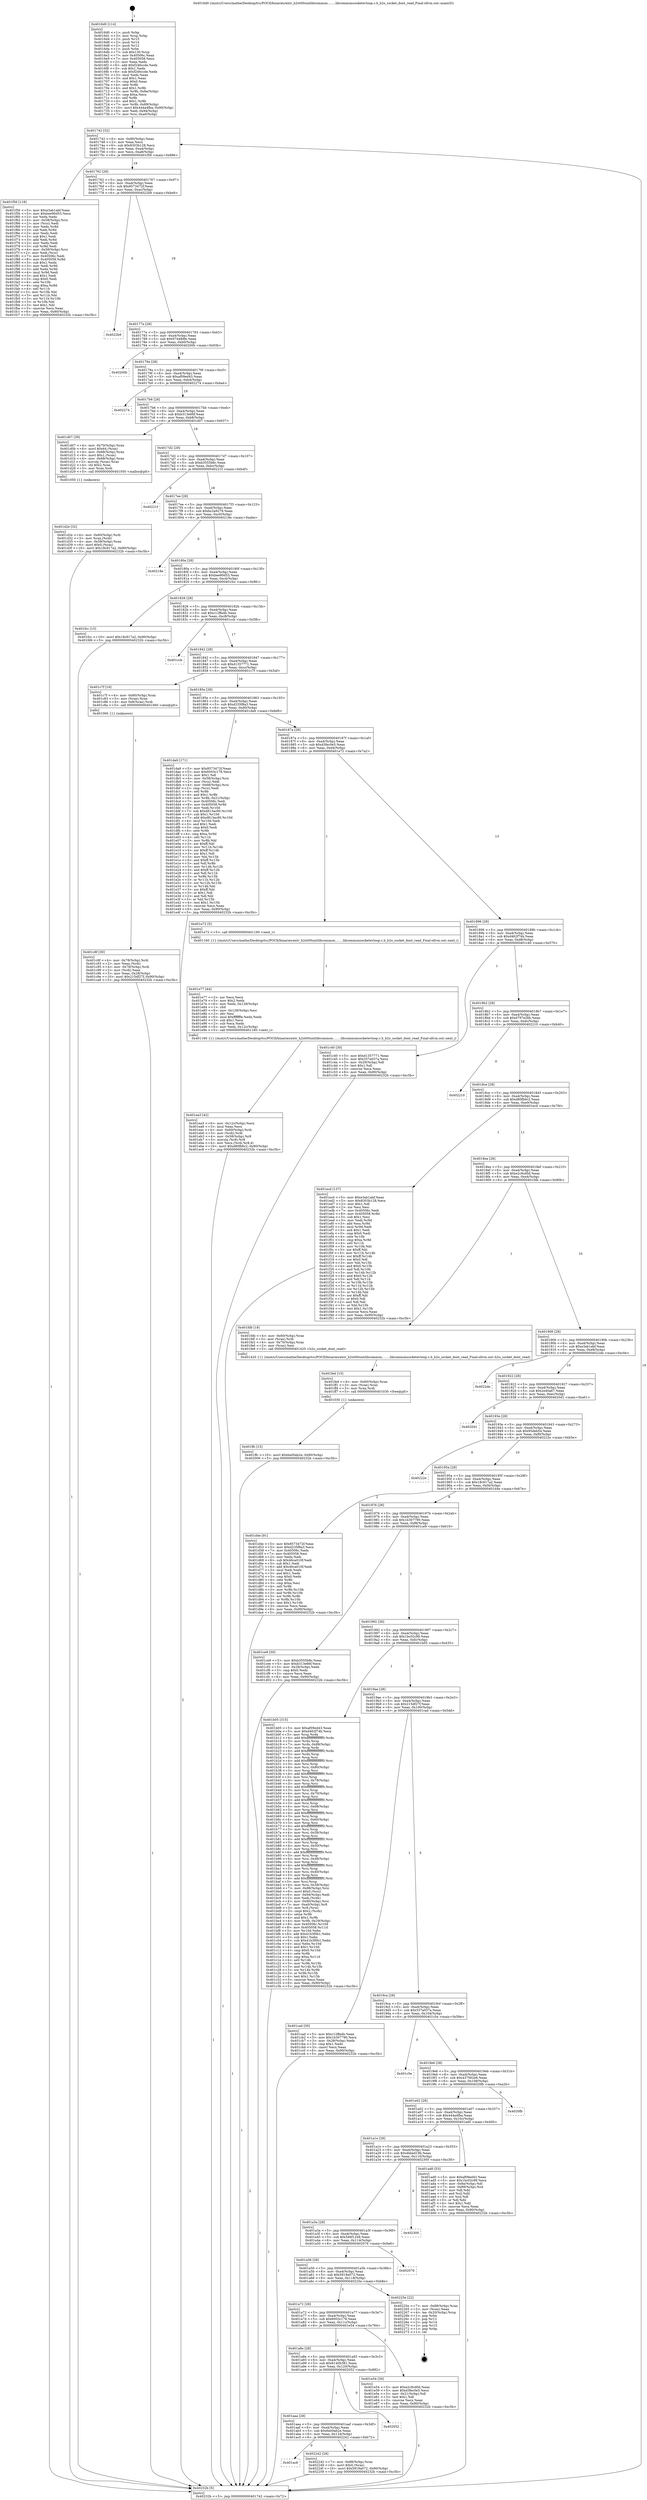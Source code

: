 digraph "0x4016d0" {
  label = "0x4016d0 (/mnt/c/Users/mathe/Desktop/tcc/POCII/binaries/extr_h2ot00unitlibcommon........libcommonsocketevloop.c.h_h2o_socket_dont_read_Final-ollvm.out::main(0))"
  labelloc = "t"
  node[shape=record]

  Entry [label="",width=0.3,height=0.3,shape=circle,fillcolor=black,style=filled]
  "0x401742" [label="{
     0x401742 [32]\l
     | [instrs]\l
     &nbsp;&nbsp;0x401742 \<+6\>: mov -0x90(%rbp),%eax\l
     &nbsp;&nbsp;0x401748 \<+2\>: mov %eax,%ecx\l
     &nbsp;&nbsp;0x40174a \<+6\>: sub $0x8303b128,%ecx\l
     &nbsp;&nbsp;0x401750 \<+6\>: mov %eax,-0xa4(%rbp)\l
     &nbsp;&nbsp;0x401756 \<+6\>: mov %ecx,-0xa8(%rbp)\l
     &nbsp;&nbsp;0x40175c \<+6\>: je 0000000000401f56 \<main+0x886\>\l
  }"]
  "0x401f56" [label="{
     0x401f56 [118]\l
     | [instrs]\l
     &nbsp;&nbsp;0x401f56 \<+5\>: mov $0xe3ab1abf,%eax\l
     &nbsp;&nbsp;0x401f5b \<+5\>: mov $0xbee90d53,%ecx\l
     &nbsp;&nbsp;0x401f60 \<+2\>: xor %edx,%edx\l
     &nbsp;&nbsp;0x401f62 \<+4\>: mov -0x58(%rbp),%rsi\l
     &nbsp;&nbsp;0x401f66 \<+2\>: mov (%rsi),%edi\l
     &nbsp;&nbsp;0x401f68 \<+3\>: mov %edx,%r8d\l
     &nbsp;&nbsp;0x401f6b \<+3\>: sub %edi,%r8d\l
     &nbsp;&nbsp;0x401f6e \<+2\>: mov %edx,%edi\l
     &nbsp;&nbsp;0x401f70 \<+3\>: sub $0x1,%edi\l
     &nbsp;&nbsp;0x401f73 \<+3\>: add %edi,%r8d\l
     &nbsp;&nbsp;0x401f76 \<+2\>: mov %edx,%edi\l
     &nbsp;&nbsp;0x401f78 \<+3\>: sub %r8d,%edi\l
     &nbsp;&nbsp;0x401f7b \<+4\>: mov -0x58(%rbp),%rsi\l
     &nbsp;&nbsp;0x401f7f \<+2\>: mov %edi,(%rsi)\l
     &nbsp;&nbsp;0x401f81 \<+7\>: mov 0x40506c,%edi\l
     &nbsp;&nbsp;0x401f88 \<+8\>: mov 0x405058,%r8d\l
     &nbsp;&nbsp;0x401f90 \<+3\>: sub $0x1,%edx\l
     &nbsp;&nbsp;0x401f93 \<+3\>: mov %edi,%r9d\l
     &nbsp;&nbsp;0x401f96 \<+3\>: add %edx,%r9d\l
     &nbsp;&nbsp;0x401f99 \<+4\>: imul %r9d,%edi\l
     &nbsp;&nbsp;0x401f9d \<+3\>: and $0x1,%edi\l
     &nbsp;&nbsp;0x401fa0 \<+3\>: cmp $0x0,%edi\l
     &nbsp;&nbsp;0x401fa3 \<+4\>: sete %r10b\l
     &nbsp;&nbsp;0x401fa7 \<+4\>: cmp $0xa,%r8d\l
     &nbsp;&nbsp;0x401fab \<+4\>: setl %r11b\l
     &nbsp;&nbsp;0x401faf \<+3\>: mov %r10b,%bl\l
     &nbsp;&nbsp;0x401fb2 \<+3\>: and %r11b,%bl\l
     &nbsp;&nbsp;0x401fb5 \<+3\>: xor %r11b,%r10b\l
     &nbsp;&nbsp;0x401fb8 \<+3\>: or %r10b,%bl\l
     &nbsp;&nbsp;0x401fbb \<+3\>: test $0x1,%bl\l
     &nbsp;&nbsp;0x401fbe \<+3\>: cmovne %ecx,%eax\l
     &nbsp;&nbsp;0x401fc1 \<+6\>: mov %eax,-0x90(%rbp)\l
     &nbsp;&nbsp;0x401fc7 \<+5\>: jmp 000000000040232b \<main+0xc5b\>\l
  }"]
  "0x401762" [label="{
     0x401762 [28]\l
     | [instrs]\l
     &nbsp;&nbsp;0x401762 \<+5\>: jmp 0000000000401767 \<main+0x97\>\l
     &nbsp;&nbsp;0x401767 \<+6\>: mov -0xa4(%rbp),%eax\l
     &nbsp;&nbsp;0x40176d \<+5\>: sub $0x8573472f,%eax\l
     &nbsp;&nbsp;0x401772 \<+6\>: mov %eax,-0xac(%rbp)\l
     &nbsp;&nbsp;0x401778 \<+6\>: je 00000000004022b9 \<main+0xbe9\>\l
  }"]
  Exit [label="",width=0.3,height=0.3,shape=circle,fillcolor=black,style=filled,peripheries=2]
  "0x4022b9" [label="{
     0x4022b9\l
  }", style=dashed]
  "0x40177e" [label="{
     0x40177e [28]\l
     | [instrs]\l
     &nbsp;&nbsp;0x40177e \<+5\>: jmp 0000000000401783 \<main+0xb3\>\l
     &nbsp;&nbsp;0x401783 \<+6\>: mov -0xa4(%rbp),%eax\l
     &nbsp;&nbsp;0x401789 \<+5\>: sub $0x97448dfe,%eax\l
     &nbsp;&nbsp;0x40178e \<+6\>: mov %eax,-0xb0(%rbp)\l
     &nbsp;&nbsp;0x401794 \<+6\>: je 000000000040200b \<main+0x93b\>\l
  }"]
  "0x401ac6" [label="{
     0x401ac6\l
  }", style=dashed]
  "0x40200b" [label="{
     0x40200b\l
  }", style=dashed]
  "0x40179a" [label="{
     0x40179a [28]\l
     | [instrs]\l
     &nbsp;&nbsp;0x40179a \<+5\>: jmp 000000000040179f \<main+0xcf\>\l
     &nbsp;&nbsp;0x40179f \<+6\>: mov -0xa4(%rbp),%eax\l
     &nbsp;&nbsp;0x4017a5 \<+5\>: sub $0xaf09ed43,%eax\l
     &nbsp;&nbsp;0x4017aa \<+6\>: mov %eax,-0xb4(%rbp)\l
     &nbsp;&nbsp;0x4017b0 \<+6\>: je 0000000000402274 \<main+0xba4\>\l
  }"]
  "0x402242" [label="{
     0x402242 [28]\l
     | [instrs]\l
     &nbsp;&nbsp;0x402242 \<+7\>: mov -0x88(%rbp),%rax\l
     &nbsp;&nbsp;0x402249 \<+6\>: movl $0x0,(%rax)\l
     &nbsp;&nbsp;0x40224f \<+10\>: movl $0x5919a072,-0x90(%rbp)\l
     &nbsp;&nbsp;0x402259 \<+5\>: jmp 000000000040232b \<main+0xc5b\>\l
  }"]
  "0x402274" [label="{
     0x402274\l
  }", style=dashed]
  "0x4017b6" [label="{
     0x4017b6 [28]\l
     | [instrs]\l
     &nbsp;&nbsp;0x4017b6 \<+5\>: jmp 00000000004017bb \<main+0xeb\>\l
     &nbsp;&nbsp;0x4017bb \<+6\>: mov -0xa4(%rbp),%eax\l
     &nbsp;&nbsp;0x4017c1 \<+5\>: sub $0xb313e66f,%eax\l
     &nbsp;&nbsp;0x4017c6 \<+6\>: mov %eax,-0xb8(%rbp)\l
     &nbsp;&nbsp;0x4017cc \<+6\>: je 0000000000401d07 \<main+0x637\>\l
  }"]
  "0x401aaa" [label="{
     0x401aaa [28]\l
     | [instrs]\l
     &nbsp;&nbsp;0x401aaa \<+5\>: jmp 0000000000401aaf \<main+0x3df\>\l
     &nbsp;&nbsp;0x401aaf \<+6\>: mov -0xa4(%rbp),%eax\l
     &nbsp;&nbsp;0x401ab5 \<+5\>: sub $0x6a00ab2e,%eax\l
     &nbsp;&nbsp;0x401aba \<+6\>: mov %eax,-0x124(%rbp)\l
     &nbsp;&nbsp;0x401ac0 \<+6\>: je 0000000000402242 \<main+0xb72\>\l
  }"]
  "0x401d07" [label="{
     0x401d07 [39]\l
     | [instrs]\l
     &nbsp;&nbsp;0x401d07 \<+4\>: mov -0x70(%rbp),%rax\l
     &nbsp;&nbsp;0x401d0b \<+6\>: movl $0x64,(%rax)\l
     &nbsp;&nbsp;0x401d11 \<+4\>: mov -0x68(%rbp),%rax\l
     &nbsp;&nbsp;0x401d15 \<+6\>: movl $0x1,(%rax)\l
     &nbsp;&nbsp;0x401d1b \<+4\>: mov -0x68(%rbp),%rax\l
     &nbsp;&nbsp;0x401d1f \<+3\>: movslq (%rax),%rax\l
     &nbsp;&nbsp;0x401d22 \<+4\>: shl $0x2,%rax\l
     &nbsp;&nbsp;0x401d26 \<+3\>: mov %rax,%rdi\l
     &nbsp;&nbsp;0x401d29 \<+5\>: call 0000000000401050 \<malloc@plt\>\l
     | [calls]\l
     &nbsp;&nbsp;0x401050 \{1\} (unknown)\l
  }"]
  "0x4017d2" [label="{
     0x4017d2 [28]\l
     | [instrs]\l
     &nbsp;&nbsp;0x4017d2 \<+5\>: jmp 00000000004017d7 \<main+0x107\>\l
     &nbsp;&nbsp;0x4017d7 \<+6\>: mov -0xa4(%rbp),%eax\l
     &nbsp;&nbsp;0x4017dd \<+5\>: sub $0xb3555b8c,%eax\l
     &nbsp;&nbsp;0x4017e2 \<+6\>: mov %eax,-0xbc(%rbp)\l
     &nbsp;&nbsp;0x4017e8 \<+6\>: je 000000000040221f \<main+0xb4f\>\l
  }"]
  "0x402052" [label="{
     0x402052\l
  }", style=dashed]
  "0x40221f" [label="{
     0x40221f\l
  }", style=dashed]
  "0x4017ee" [label="{
     0x4017ee [28]\l
     | [instrs]\l
     &nbsp;&nbsp;0x4017ee \<+5\>: jmp 00000000004017f3 \<main+0x123\>\l
     &nbsp;&nbsp;0x4017f3 \<+6\>: mov -0xa4(%rbp),%eax\l
     &nbsp;&nbsp;0x4017f9 \<+5\>: sub $0xbc2a9279,%eax\l
     &nbsp;&nbsp;0x4017fe \<+6\>: mov %eax,-0xc0(%rbp)\l
     &nbsp;&nbsp;0x401804 \<+6\>: je 000000000040218e \<main+0xabe\>\l
  }"]
  "0x401ffc" [label="{
     0x401ffc [15]\l
     | [instrs]\l
     &nbsp;&nbsp;0x401ffc \<+10\>: movl $0x6a00ab2e,-0x90(%rbp)\l
     &nbsp;&nbsp;0x402006 \<+5\>: jmp 000000000040232b \<main+0xc5b\>\l
  }"]
  "0x40218e" [label="{
     0x40218e\l
  }", style=dashed]
  "0x40180a" [label="{
     0x40180a [28]\l
     | [instrs]\l
     &nbsp;&nbsp;0x40180a \<+5\>: jmp 000000000040180f \<main+0x13f\>\l
     &nbsp;&nbsp;0x40180f \<+6\>: mov -0xa4(%rbp),%eax\l
     &nbsp;&nbsp;0x401815 \<+5\>: sub $0xbee90d53,%eax\l
     &nbsp;&nbsp;0x40181a \<+6\>: mov %eax,-0xc4(%rbp)\l
     &nbsp;&nbsp;0x401820 \<+6\>: je 0000000000401fcc \<main+0x8fc\>\l
  }"]
  "0x401fed" [label="{
     0x401fed [15]\l
     | [instrs]\l
     &nbsp;&nbsp;0x401fed \<+4\>: mov -0x60(%rbp),%rax\l
     &nbsp;&nbsp;0x401ff1 \<+3\>: mov (%rax),%rax\l
     &nbsp;&nbsp;0x401ff4 \<+3\>: mov %rax,%rdi\l
     &nbsp;&nbsp;0x401ff7 \<+5\>: call 0000000000401030 \<free@plt\>\l
     | [calls]\l
     &nbsp;&nbsp;0x401030 \{1\} (unknown)\l
  }"]
  "0x401fcc" [label="{
     0x401fcc [15]\l
     | [instrs]\l
     &nbsp;&nbsp;0x401fcc \<+10\>: movl $0x18c917a2,-0x90(%rbp)\l
     &nbsp;&nbsp;0x401fd6 \<+5\>: jmp 000000000040232b \<main+0xc5b\>\l
  }"]
  "0x401826" [label="{
     0x401826 [28]\l
     | [instrs]\l
     &nbsp;&nbsp;0x401826 \<+5\>: jmp 000000000040182b \<main+0x15b\>\l
     &nbsp;&nbsp;0x40182b \<+6\>: mov -0xa4(%rbp),%eax\l
     &nbsp;&nbsp;0x401831 \<+5\>: sub $0xc12ffa4b,%eax\l
     &nbsp;&nbsp;0x401836 \<+6\>: mov %eax,-0xc8(%rbp)\l
     &nbsp;&nbsp;0x40183c \<+6\>: je 0000000000401ccb \<main+0x5fb\>\l
  }"]
  "0x401ea3" [label="{
     0x401ea3 [42]\l
     | [instrs]\l
     &nbsp;&nbsp;0x401ea3 \<+6\>: mov -0x12c(%rbp),%ecx\l
     &nbsp;&nbsp;0x401ea9 \<+3\>: imul %eax,%ecx\l
     &nbsp;&nbsp;0x401eac \<+4\>: mov -0x60(%rbp),%rdi\l
     &nbsp;&nbsp;0x401eb0 \<+3\>: mov (%rdi),%rdi\l
     &nbsp;&nbsp;0x401eb3 \<+4\>: mov -0x58(%rbp),%r8\l
     &nbsp;&nbsp;0x401eb7 \<+3\>: movslq (%r8),%r8\l
     &nbsp;&nbsp;0x401eba \<+4\>: mov %ecx,(%rdi,%r8,4)\l
     &nbsp;&nbsp;0x401ebe \<+10\>: movl $0xd80fb6c2,-0x90(%rbp)\l
     &nbsp;&nbsp;0x401ec8 \<+5\>: jmp 000000000040232b \<main+0xc5b\>\l
  }"]
  "0x401ccb" [label="{
     0x401ccb\l
  }", style=dashed]
  "0x401842" [label="{
     0x401842 [28]\l
     | [instrs]\l
     &nbsp;&nbsp;0x401842 \<+5\>: jmp 0000000000401847 \<main+0x177\>\l
     &nbsp;&nbsp;0x401847 \<+6\>: mov -0xa4(%rbp),%eax\l
     &nbsp;&nbsp;0x40184d \<+5\>: sub $0xd1357771,%eax\l
     &nbsp;&nbsp;0x401852 \<+6\>: mov %eax,-0xcc(%rbp)\l
     &nbsp;&nbsp;0x401858 \<+6\>: je 0000000000401c7f \<main+0x5af\>\l
  }"]
  "0x401e77" [label="{
     0x401e77 [44]\l
     | [instrs]\l
     &nbsp;&nbsp;0x401e77 \<+2\>: xor %ecx,%ecx\l
     &nbsp;&nbsp;0x401e79 \<+5\>: mov $0x2,%edx\l
     &nbsp;&nbsp;0x401e7e \<+6\>: mov %edx,-0x128(%rbp)\l
     &nbsp;&nbsp;0x401e84 \<+1\>: cltd\l
     &nbsp;&nbsp;0x401e85 \<+6\>: mov -0x128(%rbp),%esi\l
     &nbsp;&nbsp;0x401e8b \<+2\>: idiv %esi\l
     &nbsp;&nbsp;0x401e8d \<+6\>: imul $0xfffffffe,%edx,%edx\l
     &nbsp;&nbsp;0x401e93 \<+3\>: sub $0x1,%ecx\l
     &nbsp;&nbsp;0x401e96 \<+2\>: sub %ecx,%edx\l
     &nbsp;&nbsp;0x401e98 \<+6\>: mov %edx,-0x12c(%rbp)\l
     &nbsp;&nbsp;0x401e9e \<+5\>: call 0000000000401160 \<next_i\>\l
     | [calls]\l
     &nbsp;&nbsp;0x401160 \{1\} (/mnt/c/Users/mathe/Desktop/tcc/POCII/binaries/extr_h2ot00unitlibcommon........libcommonsocketevloop.c.h_h2o_socket_dont_read_Final-ollvm.out::next_i)\l
  }"]
  "0x401c7f" [label="{
     0x401c7f [16]\l
     | [instrs]\l
     &nbsp;&nbsp;0x401c7f \<+4\>: mov -0x80(%rbp),%rax\l
     &nbsp;&nbsp;0x401c83 \<+3\>: mov (%rax),%rax\l
     &nbsp;&nbsp;0x401c86 \<+4\>: mov 0x8(%rax),%rdi\l
     &nbsp;&nbsp;0x401c8a \<+5\>: call 0000000000401060 \<atoi@plt\>\l
     | [calls]\l
     &nbsp;&nbsp;0x401060 \{1\} (unknown)\l
  }"]
  "0x40185e" [label="{
     0x40185e [28]\l
     | [instrs]\l
     &nbsp;&nbsp;0x40185e \<+5\>: jmp 0000000000401863 \<main+0x193\>\l
     &nbsp;&nbsp;0x401863 \<+6\>: mov -0xa4(%rbp),%eax\l
     &nbsp;&nbsp;0x401869 \<+5\>: sub $0xd235f8a3,%eax\l
     &nbsp;&nbsp;0x40186e \<+6\>: mov %eax,-0xd0(%rbp)\l
     &nbsp;&nbsp;0x401874 \<+6\>: je 0000000000401da9 \<main+0x6d9\>\l
  }"]
  "0x401a8e" [label="{
     0x401a8e [28]\l
     | [instrs]\l
     &nbsp;&nbsp;0x401a8e \<+5\>: jmp 0000000000401a93 \<main+0x3c3\>\l
     &nbsp;&nbsp;0x401a93 \<+6\>: mov -0xa4(%rbp),%eax\l
     &nbsp;&nbsp;0x401a99 \<+5\>: sub $0x6140b381,%eax\l
     &nbsp;&nbsp;0x401a9e \<+6\>: mov %eax,-0x120(%rbp)\l
     &nbsp;&nbsp;0x401aa4 \<+6\>: je 0000000000402052 \<main+0x982\>\l
  }"]
  "0x401da9" [label="{
     0x401da9 [171]\l
     | [instrs]\l
     &nbsp;&nbsp;0x401da9 \<+5\>: mov $0x8573472f,%eax\l
     &nbsp;&nbsp;0x401dae \<+5\>: mov $0x6003c178,%ecx\l
     &nbsp;&nbsp;0x401db3 \<+2\>: mov $0x1,%dl\l
     &nbsp;&nbsp;0x401db5 \<+4\>: mov -0x58(%rbp),%rsi\l
     &nbsp;&nbsp;0x401db9 \<+2\>: mov (%rsi),%edi\l
     &nbsp;&nbsp;0x401dbb \<+4\>: mov -0x68(%rbp),%rsi\l
     &nbsp;&nbsp;0x401dbf \<+2\>: cmp (%rsi),%edi\l
     &nbsp;&nbsp;0x401dc1 \<+4\>: setl %r8b\l
     &nbsp;&nbsp;0x401dc5 \<+4\>: and $0x1,%r8b\l
     &nbsp;&nbsp;0x401dc9 \<+4\>: mov %r8b,-0x21(%rbp)\l
     &nbsp;&nbsp;0x401dcd \<+7\>: mov 0x40506c,%edi\l
     &nbsp;&nbsp;0x401dd4 \<+8\>: mov 0x405058,%r9d\l
     &nbsp;&nbsp;0x401ddc \<+3\>: mov %edi,%r10d\l
     &nbsp;&nbsp;0x401ddf \<+7\>: sub $0xd813ac90,%r10d\l
     &nbsp;&nbsp;0x401de6 \<+4\>: sub $0x1,%r10d\l
     &nbsp;&nbsp;0x401dea \<+7\>: add $0xd813ac90,%r10d\l
     &nbsp;&nbsp;0x401df1 \<+4\>: imul %r10d,%edi\l
     &nbsp;&nbsp;0x401df5 \<+3\>: and $0x1,%edi\l
     &nbsp;&nbsp;0x401df8 \<+3\>: cmp $0x0,%edi\l
     &nbsp;&nbsp;0x401dfb \<+4\>: sete %r8b\l
     &nbsp;&nbsp;0x401dff \<+4\>: cmp $0xa,%r9d\l
     &nbsp;&nbsp;0x401e03 \<+4\>: setl %r11b\l
     &nbsp;&nbsp;0x401e07 \<+3\>: mov %r8b,%bl\l
     &nbsp;&nbsp;0x401e0a \<+3\>: xor $0xff,%bl\l
     &nbsp;&nbsp;0x401e0d \<+3\>: mov %r11b,%r14b\l
     &nbsp;&nbsp;0x401e10 \<+4\>: xor $0xff,%r14b\l
     &nbsp;&nbsp;0x401e14 \<+3\>: xor $0x1,%dl\l
     &nbsp;&nbsp;0x401e17 \<+3\>: mov %bl,%r15b\l
     &nbsp;&nbsp;0x401e1a \<+4\>: and $0xff,%r15b\l
     &nbsp;&nbsp;0x401e1e \<+3\>: and %dl,%r8b\l
     &nbsp;&nbsp;0x401e21 \<+3\>: mov %r14b,%r12b\l
     &nbsp;&nbsp;0x401e24 \<+4\>: and $0xff,%r12b\l
     &nbsp;&nbsp;0x401e28 \<+3\>: and %dl,%r11b\l
     &nbsp;&nbsp;0x401e2b \<+3\>: or %r8b,%r15b\l
     &nbsp;&nbsp;0x401e2e \<+3\>: or %r11b,%r12b\l
     &nbsp;&nbsp;0x401e31 \<+3\>: xor %r12b,%r15b\l
     &nbsp;&nbsp;0x401e34 \<+3\>: or %r14b,%bl\l
     &nbsp;&nbsp;0x401e37 \<+3\>: xor $0xff,%bl\l
     &nbsp;&nbsp;0x401e3a \<+3\>: or $0x1,%dl\l
     &nbsp;&nbsp;0x401e3d \<+2\>: and %dl,%bl\l
     &nbsp;&nbsp;0x401e3f \<+3\>: or %bl,%r15b\l
     &nbsp;&nbsp;0x401e42 \<+4\>: test $0x1,%r15b\l
     &nbsp;&nbsp;0x401e46 \<+3\>: cmovne %ecx,%eax\l
     &nbsp;&nbsp;0x401e49 \<+6\>: mov %eax,-0x90(%rbp)\l
     &nbsp;&nbsp;0x401e4f \<+5\>: jmp 000000000040232b \<main+0xc5b\>\l
  }"]
  "0x40187a" [label="{
     0x40187a [28]\l
     | [instrs]\l
     &nbsp;&nbsp;0x40187a \<+5\>: jmp 000000000040187f \<main+0x1af\>\l
     &nbsp;&nbsp;0x40187f \<+6\>: mov -0xa4(%rbp),%eax\l
     &nbsp;&nbsp;0x401885 \<+5\>: sub $0xd3fec0e5,%eax\l
     &nbsp;&nbsp;0x40188a \<+6\>: mov %eax,-0xd4(%rbp)\l
     &nbsp;&nbsp;0x401890 \<+6\>: je 0000000000401e72 \<main+0x7a2\>\l
  }"]
  "0x401e54" [label="{
     0x401e54 [30]\l
     | [instrs]\l
     &nbsp;&nbsp;0x401e54 \<+5\>: mov $0xe2c9cd0d,%eax\l
     &nbsp;&nbsp;0x401e59 \<+5\>: mov $0xd3fec0e5,%ecx\l
     &nbsp;&nbsp;0x401e5e \<+3\>: mov -0x21(%rbp),%dl\l
     &nbsp;&nbsp;0x401e61 \<+3\>: test $0x1,%dl\l
     &nbsp;&nbsp;0x401e64 \<+3\>: cmovne %ecx,%eax\l
     &nbsp;&nbsp;0x401e67 \<+6\>: mov %eax,-0x90(%rbp)\l
     &nbsp;&nbsp;0x401e6d \<+5\>: jmp 000000000040232b \<main+0xc5b\>\l
  }"]
  "0x401e72" [label="{
     0x401e72 [5]\l
     | [instrs]\l
     &nbsp;&nbsp;0x401e72 \<+5\>: call 0000000000401160 \<next_i\>\l
     | [calls]\l
     &nbsp;&nbsp;0x401160 \{1\} (/mnt/c/Users/mathe/Desktop/tcc/POCII/binaries/extr_h2ot00unitlibcommon........libcommonsocketevloop.c.h_h2o_socket_dont_read_Final-ollvm.out::next_i)\l
  }"]
  "0x401896" [label="{
     0x401896 [28]\l
     | [instrs]\l
     &nbsp;&nbsp;0x401896 \<+5\>: jmp 000000000040189b \<main+0x1cb\>\l
     &nbsp;&nbsp;0x40189b \<+6\>: mov -0xa4(%rbp),%eax\l
     &nbsp;&nbsp;0x4018a1 \<+5\>: sub $0xd462f74b,%eax\l
     &nbsp;&nbsp;0x4018a6 \<+6\>: mov %eax,-0xd8(%rbp)\l
     &nbsp;&nbsp;0x4018ac \<+6\>: je 0000000000401c40 \<main+0x570\>\l
  }"]
  "0x401a72" [label="{
     0x401a72 [28]\l
     | [instrs]\l
     &nbsp;&nbsp;0x401a72 \<+5\>: jmp 0000000000401a77 \<main+0x3a7\>\l
     &nbsp;&nbsp;0x401a77 \<+6\>: mov -0xa4(%rbp),%eax\l
     &nbsp;&nbsp;0x401a7d \<+5\>: sub $0x6003c178,%eax\l
     &nbsp;&nbsp;0x401a82 \<+6\>: mov %eax,-0x11c(%rbp)\l
     &nbsp;&nbsp;0x401a88 \<+6\>: je 0000000000401e54 \<main+0x784\>\l
  }"]
  "0x401c40" [label="{
     0x401c40 [30]\l
     | [instrs]\l
     &nbsp;&nbsp;0x401c40 \<+5\>: mov $0xd1357771,%eax\l
     &nbsp;&nbsp;0x401c45 \<+5\>: mov $0x337a037a,%ecx\l
     &nbsp;&nbsp;0x401c4a \<+3\>: mov -0x29(%rbp),%dl\l
     &nbsp;&nbsp;0x401c4d \<+3\>: test $0x1,%dl\l
     &nbsp;&nbsp;0x401c50 \<+3\>: cmovne %ecx,%eax\l
     &nbsp;&nbsp;0x401c53 \<+6\>: mov %eax,-0x90(%rbp)\l
     &nbsp;&nbsp;0x401c59 \<+5\>: jmp 000000000040232b \<main+0xc5b\>\l
  }"]
  "0x4018b2" [label="{
     0x4018b2 [28]\l
     | [instrs]\l
     &nbsp;&nbsp;0x4018b2 \<+5\>: jmp 00000000004018b7 \<main+0x1e7\>\l
     &nbsp;&nbsp;0x4018b7 \<+6\>: mov -0xa4(%rbp),%eax\l
     &nbsp;&nbsp;0x4018bd \<+5\>: sub $0xd797e26b,%eax\l
     &nbsp;&nbsp;0x4018c2 \<+6\>: mov %eax,-0xdc(%rbp)\l
     &nbsp;&nbsp;0x4018c8 \<+6\>: je 0000000000402210 \<main+0xb40\>\l
  }"]
  "0x40225e" [label="{
     0x40225e [22]\l
     | [instrs]\l
     &nbsp;&nbsp;0x40225e \<+7\>: mov -0x88(%rbp),%rax\l
     &nbsp;&nbsp;0x402265 \<+2\>: mov (%rax),%eax\l
     &nbsp;&nbsp;0x402267 \<+4\>: lea -0x20(%rbp),%rsp\l
     &nbsp;&nbsp;0x40226b \<+1\>: pop %rbx\l
     &nbsp;&nbsp;0x40226c \<+2\>: pop %r12\l
     &nbsp;&nbsp;0x40226e \<+2\>: pop %r14\l
     &nbsp;&nbsp;0x402270 \<+2\>: pop %r15\l
     &nbsp;&nbsp;0x402272 \<+1\>: pop %rbp\l
     &nbsp;&nbsp;0x402273 \<+1\>: ret\l
  }"]
  "0x402210" [label="{
     0x402210\l
  }", style=dashed]
  "0x4018ce" [label="{
     0x4018ce [28]\l
     | [instrs]\l
     &nbsp;&nbsp;0x4018ce \<+5\>: jmp 00000000004018d3 \<main+0x203\>\l
     &nbsp;&nbsp;0x4018d3 \<+6\>: mov -0xa4(%rbp),%eax\l
     &nbsp;&nbsp;0x4018d9 \<+5\>: sub $0xd80fb6c2,%eax\l
     &nbsp;&nbsp;0x4018de \<+6\>: mov %eax,-0xe0(%rbp)\l
     &nbsp;&nbsp;0x4018e4 \<+6\>: je 0000000000401ecd \<main+0x7fd\>\l
  }"]
  "0x401a56" [label="{
     0x401a56 [28]\l
     | [instrs]\l
     &nbsp;&nbsp;0x401a56 \<+5\>: jmp 0000000000401a5b \<main+0x38b\>\l
     &nbsp;&nbsp;0x401a5b \<+6\>: mov -0xa4(%rbp),%eax\l
     &nbsp;&nbsp;0x401a61 \<+5\>: sub $0x5919a072,%eax\l
     &nbsp;&nbsp;0x401a66 \<+6\>: mov %eax,-0x118(%rbp)\l
     &nbsp;&nbsp;0x401a6c \<+6\>: je 000000000040225e \<main+0xb8e\>\l
  }"]
  "0x401ecd" [label="{
     0x401ecd [137]\l
     | [instrs]\l
     &nbsp;&nbsp;0x401ecd \<+5\>: mov $0xe3ab1abf,%eax\l
     &nbsp;&nbsp;0x401ed2 \<+5\>: mov $0x8303b128,%ecx\l
     &nbsp;&nbsp;0x401ed7 \<+2\>: mov $0x1,%dl\l
     &nbsp;&nbsp;0x401ed9 \<+2\>: xor %esi,%esi\l
     &nbsp;&nbsp;0x401edb \<+7\>: mov 0x40506c,%edi\l
     &nbsp;&nbsp;0x401ee2 \<+8\>: mov 0x405058,%r8d\l
     &nbsp;&nbsp;0x401eea \<+3\>: sub $0x1,%esi\l
     &nbsp;&nbsp;0x401eed \<+3\>: mov %edi,%r9d\l
     &nbsp;&nbsp;0x401ef0 \<+3\>: add %esi,%r9d\l
     &nbsp;&nbsp;0x401ef3 \<+4\>: imul %r9d,%edi\l
     &nbsp;&nbsp;0x401ef7 \<+3\>: and $0x1,%edi\l
     &nbsp;&nbsp;0x401efa \<+3\>: cmp $0x0,%edi\l
     &nbsp;&nbsp;0x401efd \<+4\>: sete %r10b\l
     &nbsp;&nbsp;0x401f01 \<+4\>: cmp $0xa,%r8d\l
     &nbsp;&nbsp;0x401f05 \<+4\>: setl %r11b\l
     &nbsp;&nbsp;0x401f09 \<+3\>: mov %r10b,%bl\l
     &nbsp;&nbsp;0x401f0c \<+3\>: xor $0xff,%bl\l
     &nbsp;&nbsp;0x401f0f \<+3\>: mov %r11b,%r14b\l
     &nbsp;&nbsp;0x401f12 \<+4\>: xor $0xff,%r14b\l
     &nbsp;&nbsp;0x401f16 \<+3\>: xor $0x0,%dl\l
     &nbsp;&nbsp;0x401f19 \<+3\>: mov %bl,%r15b\l
     &nbsp;&nbsp;0x401f1c \<+4\>: and $0x0,%r15b\l
     &nbsp;&nbsp;0x401f20 \<+3\>: and %dl,%r10b\l
     &nbsp;&nbsp;0x401f23 \<+3\>: mov %r14b,%r12b\l
     &nbsp;&nbsp;0x401f26 \<+4\>: and $0x0,%r12b\l
     &nbsp;&nbsp;0x401f2a \<+3\>: and %dl,%r11b\l
     &nbsp;&nbsp;0x401f2d \<+3\>: or %r10b,%r15b\l
     &nbsp;&nbsp;0x401f30 \<+3\>: or %r11b,%r12b\l
     &nbsp;&nbsp;0x401f33 \<+3\>: xor %r12b,%r15b\l
     &nbsp;&nbsp;0x401f36 \<+3\>: or %r14b,%bl\l
     &nbsp;&nbsp;0x401f39 \<+3\>: xor $0xff,%bl\l
     &nbsp;&nbsp;0x401f3c \<+3\>: or $0x0,%dl\l
     &nbsp;&nbsp;0x401f3f \<+2\>: and %dl,%bl\l
     &nbsp;&nbsp;0x401f41 \<+3\>: or %bl,%r15b\l
     &nbsp;&nbsp;0x401f44 \<+4\>: test $0x1,%r15b\l
     &nbsp;&nbsp;0x401f48 \<+3\>: cmovne %ecx,%eax\l
     &nbsp;&nbsp;0x401f4b \<+6\>: mov %eax,-0x90(%rbp)\l
     &nbsp;&nbsp;0x401f51 \<+5\>: jmp 000000000040232b \<main+0xc5b\>\l
  }"]
  "0x4018ea" [label="{
     0x4018ea [28]\l
     | [instrs]\l
     &nbsp;&nbsp;0x4018ea \<+5\>: jmp 00000000004018ef \<main+0x21f\>\l
     &nbsp;&nbsp;0x4018ef \<+6\>: mov -0xa4(%rbp),%eax\l
     &nbsp;&nbsp;0x4018f5 \<+5\>: sub $0xe2c9cd0d,%eax\l
     &nbsp;&nbsp;0x4018fa \<+6\>: mov %eax,-0xe4(%rbp)\l
     &nbsp;&nbsp;0x401900 \<+6\>: je 0000000000401fdb \<main+0x90b\>\l
  }"]
  "0x402076" [label="{
     0x402076\l
  }", style=dashed]
  "0x401fdb" [label="{
     0x401fdb [18]\l
     | [instrs]\l
     &nbsp;&nbsp;0x401fdb \<+4\>: mov -0x60(%rbp),%rax\l
     &nbsp;&nbsp;0x401fdf \<+3\>: mov (%rax),%rdi\l
     &nbsp;&nbsp;0x401fe2 \<+4\>: mov -0x70(%rbp),%rax\l
     &nbsp;&nbsp;0x401fe6 \<+2\>: mov (%rax),%esi\l
     &nbsp;&nbsp;0x401fe8 \<+5\>: call 0000000000401420 \<h2o_socket_dont_read\>\l
     | [calls]\l
     &nbsp;&nbsp;0x401420 \{1\} (/mnt/c/Users/mathe/Desktop/tcc/POCII/binaries/extr_h2ot00unitlibcommon........libcommonsocketevloop.c.h_h2o_socket_dont_read_Final-ollvm.out::h2o_socket_dont_read)\l
  }"]
  "0x401906" [label="{
     0x401906 [28]\l
     | [instrs]\l
     &nbsp;&nbsp;0x401906 \<+5\>: jmp 000000000040190b \<main+0x23b\>\l
     &nbsp;&nbsp;0x40190b \<+6\>: mov -0xa4(%rbp),%eax\l
     &nbsp;&nbsp;0x401911 \<+5\>: sub $0xe3ab1abf,%eax\l
     &nbsp;&nbsp;0x401916 \<+6\>: mov %eax,-0xe8(%rbp)\l
     &nbsp;&nbsp;0x40191c \<+6\>: je 00000000004022de \<main+0xc0e\>\l
  }"]
  "0x401a3a" [label="{
     0x401a3a [28]\l
     | [instrs]\l
     &nbsp;&nbsp;0x401a3a \<+5\>: jmp 0000000000401a3f \<main+0x36f\>\l
     &nbsp;&nbsp;0x401a3f \<+6\>: mov -0xa4(%rbp),%eax\l
     &nbsp;&nbsp;0x401a45 \<+5\>: sub $0x546f1248,%eax\l
     &nbsp;&nbsp;0x401a4a \<+6\>: mov %eax,-0x114(%rbp)\l
     &nbsp;&nbsp;0x401a50 \<+6\>: je 0000000000402076 \<main+0x9a6\>\l
  }"]
  "0x4022de" [label="{
     0x4022de\l
  }", style=dashed]
  "0x401922" [label="{
     0x401922 [28]\l
     | [instrs]\l
     &nbsp;&nbsp;0x401922 \<+5\>: jmp 0000000000401927 \<main+0x257\>\l
     &nbsp;&nbsp;0x401927 \<+6\>: mov -0xa4(%rbp),%eax\l
     &nbsp;&nbsp;0x40192d \<+5\>: sub $0x2e40a67,%eax\l
     &nbsp;&nbsp;0x401932 \<+6\>: mov %eax,-0xec(%rbp)\l
     &nbsp;&nbsp;0x401938 \<+6\>: je 00000000004020d1 \<main+0xa01\>\l
  }"]
  "0x402300" [label="{
     0x402300\l
  }", style=dashed]
  "0x4020d1" [label="{
     0x4020d1\l
  }", style=dashed]
  "0x40193e" [label="{
     0x40193e [28]\l
     | [instrs]\l
     &nbsp;&nbsp;0x40193e \<+5\>: jmp 0000000000401943 \<main+0x273\>\l
     &nbsp;&nbsp;0x401943 \<+6\>: mov -0xa4(%rbp),%eax\l
     &nbsp;&nbsp;0x401949 \<+5\>: sub $0x95deb54,%eax\l
     &nbsp;&nbsp;0x40194e \<+6\>: mov %eax,-0xf0(%rbp)\l
     &nbsp;&nbsp;0x401954 \<+6\>: je 000000000040222e \<main+0xb5e\>\l
  }"]
  "0x401d2e" [label="{
     0x401d2e [32]\l
     | [instrs]\l
     &nbsp;&nbsp;0x401d2e \<+4\>: mov -0x60(%rbp),%rdi\l
     &nbsp;&nbsp;0x401d32 \<+3\>: mov %rax,(%rdi)\l
     &nbsp;&nbsp;0x401d35 \<+4\>: mov -0x58(%rbp),%rax\l
     &nbsp;&nbsp;0x401d39 \<+6\>: movl $0x0,(%rax)\l
     &nbsp;&nbsp;0x401d3f \<+10\>: movl $0x18c917a2,-0x90(%rbp)\l
     &nbsp;&nbsp;0x401d49 \<+5\>: jmp 000000000040232b \<main+0xc5b\>\l
  }"]
  "0x40222e" [label="{
     0x40222e\l
  }", style=dashed]
  "0x40195a" [label="{
     0x40195a [28]\l
     | [instrs]\l
     &nbsp;&nbsp;0x40195a \<+5\>: jmp 000000000040195f \<main+0x28f\>\l
     &nbsp;&nbsp;0x40195f \<+6\>: mov -0xa4(%rbp),%eax\l
     &nbsp;&nbsp;0x401965 \<+5\>: sub $0x18c917a2,%eax\l
     &nbsp;&nbsp;0x40196a \<+6\>: mov %eax,-0xf4(%rbp)\l
     &nbsp;&nbsp;0x401970 \<+6\>: je 0000000000401d4e \<main+0x67e\>\l
  }"]
  "0x401c8f" [label="{
     0x401c8f [30]\l
     | [instrs]\l
     &nbsp;&nbsp;0x401c8f \<+4\>: mov -0x78(%rbp),%rdi\l
     &nbsp;&nbsp;0x401c93 \<+2\>: mov %eax,(%rdi)\l
     &nbsp;&nbsp;0x401c95 \<+4\>: mov -0x78(%rbp),%rdi\l
     &nbsp;&nbsp;0x401c99 \<+2\>: mov (%rdi),%eax\l
     &nbsp;&nbsp;0x401c9b \<+3\>: mov %eax,-0x28(%rbp)\l
     &nbsp;&nbsp;0x401c9e \<+10\>: movl $0x215df27f,-0x90(%rbp)\l
     &nbsp;&nbsp;0x401ca8 \<+5\>: jmp 000000000040232b \<main+0xc5b\>\l
  }"]
  "0x401d4e" [label="{
     0x401d4e [91]\l
     | [instrs]\l
     &nbsp;&nbsp;0x401d4e \<+5\>: mov $0x8573472f,%eax\l
     &nbsp;&nbsp;0x401d53 \<+5\>: mov $0xd235f8a3,%ecx\l
     &nbsp;&nbsp;0x401d58 \<+7\>: mov 0x40506c,%edx\l
     &nbsp;&nbsp;0x401d5f \<+7\>: mov 0x405058,%esi\l
     &nbsp;&nbsp;0x401d66 \<+2\>: mov %edx,%edi\l
     &nbsp;&nbsp;0x401d68 \<+6\>: sub $0x46ca010f,%edi\l
     &nbsp;&nbsp;0x401d6e \<+3\>: sub $0x1,%edi\l
     &nbsp;&nbsp;0x401d71 \<+6\>: add $0x46ca010f,%edi\l
     &nbsp;&nbsp;0x401d77 \<+3\>: imul %edi,%edx\l
     &nbsp;&nbsp;0x401d7a \<+3\>: and $0x1,%edx\l
     &nbsp;&nbsp;0x401d7d \<+3\>: cmp $0x0,%edx\l
     &nbsp;&nbsp;0x401d80 \<+4\>: sete %r8b\l
     &nbsp;&nbsp;0x401d84 \<+3\>: cmp $0xa,%esi\l
     &nbsp;&nbsp;0x401d87 \<+4\>: setl %r9b\l
     &nbsp;&nbsp;0x401d8b \<+3\>: mov %r8b,%r10b\l
     &nbsp;&nbsp;0x401d8e \<+3\>: and %r9b,%r10b\l
     &nbsp;&nbsp;0x401d91 \<+3\>: xor %r9b,%r8b\l
     &nbsp;&nbsp;0x401d94 \<+3\>: or %r8b,%r10b\l
     &nbsp;&nbsp;0x401d97 \<+4\>: test $0x1,%r10b\l
     &nbsp;&nbsp;0x401d9b \<+3\>: cmovne %ecx,%eax\l
     &nbsp;&nbsp;0x401d9e \<+6\>: mov %eax,-0x90(%rbp)\l
     &nbsp;&nbsp;0x401da4 \<+5\>: jmp 000000000040232b \<main+0xc5b\>\l
  }"]
  "0x401976" [label="{
     0x401976 [28]\l
     | [instrs]\l
     &nbsp;&nbsp;0x401976 \<+5\>: jmp 000000000040197b \<main+0x2ab\>\l
     &nbsp;&nbsp;0x40197b \<+6\>: mov -0xa4(%rbp),%eax\l
     &nbsp;&nbsp;0x401981 \<+5\>: sub $0x1b307790,%eax\l
     &nbsp;&nbsp;0x401986 \<+6\>: mov %eax,-0xf8(%rbp)\l
     &nbsp;&nbsp;0x40198c \<+6\>: je 0000000000401ce9 \<main+0x619\>\l
  }"]
  "0x4016d0" [label="{
     0x4016d0 [114]\l
     | [instrs]\l
     &nbsp;&nbsp;0x4016d0 \<+1\>: push %rbp\l
     &nbsp;&nbsp;0x4016d1 \<+3\>: mov %rsp,%rbp\l
     &nbsp;&nbsp;0x4016d4 \<+2\>: push %r15\l
     &nbsp;&nbsp;0x4016d6 \<+2\>: push %r14\l
     &nbsp;&nbsp;0x4016d8 \<+2\>: push %r12\l
     &nbsp;&nbsp;0x4016da \<+1\>: push %rbx\l
     &nbsp;&nbsp;0x4016db \<+7\>: sub $0x130,%rsp\l
     &nbsp;&nbsp;0x4016e2 \<+7\>: mov 0x40506c,%eax\l
     &nbsp;&nbsp;0x4016e9 \<+7\>: mov 0x405058,%ecx\l
     &nbsp;&nbsp;0x4016f0 \<+2\>: mov %eax,%edx\l
     &nbsp;&nbsp;0x4016f2 \<+6\>: add $0xf246ccde,%edx\l
     &nbsp;&nbsp;0x4016f8 \<+3\>: sub $0x1,%edx\l
     &nbsp;&nbsp;0x4016fb \<+6\>: sub $0xf246ccde,%edx\l
     &nbsp;&nbsp;0x401701 \<+3\>: imul %edx,%eax\l
     &nbsp;&nbsp;0x401704 \<+3\>: and $0x1,%eax\l
     &nbsp;&nbsp;0x401707 \<+3\>: cmp $0x0,%eax\l
     &nbsp;&nbsp;0x40170a \<+4\>: sete %r8b\l
     &nbsp;&nbsp;0x40170e \<+4\>: and $0x1,%r8b\l
     &nbsp;&nbsp;0x401712 \<+7\>: mov %r8b,-0x8a(%rbp)\l
     &nbsp;&nbsp;0x401719 \<+3\>: cmp $0xa,%ecx\l
     &nbsp;&nbsp;0x40171c \<+4\>: setl %r8b\l
     &nbsp;&nbsp;0x401720 \<+4\>: and $0x1,%r8b\l
     &nbsp;&nbsp;0x401724 \<+7\>: mov %r8b,-0x89(%rbp)\l
     &nbsp;&nbsp;0x40172b \<+10\>: movl $0x444a4fba,-0x90(%rbp)\l
     &nbsp;&nbsp;0x401735 \<+6\>: mov %edi,-0x94(%rbp)\l
     &nbsp;&nbsp;0x40173b \<+7\>: mov %rsi,-0xa0(%rbp)\l
  }"]
  "0x401ce9" [label="{
     0x401ce9 [30]\l
     | [instrs]\l
     &nbsp;&nbsp;0x401ce9 \<+5\>: mov $0xb3555b8c,%eax\l
     &nbsp;&nbsp;0x401cee \<+5\>: mov $0xb313e66f,%ecx\l
     &nbsp;&nbsp;0x401cf3 \<+3\>: mov -0x28(%rbp),%edx\l
     &nbsp;&nbsp;0x401cf6 \<+3\>: cmp $0x0,%edx\l
     &nbsp;&nbsp;0x401cf9 \<+3\>: cmove %ecx,%eax\l
     &nbsp;&nbsp;0x401cfc \<+6\>: mov %eax,-0x90(%rbp)\l
     &nbsp;&nbsp;0x401d02 \<+5\>: jmp 000000000040232b \<main+0xc5b\>\l
  }"]
  "0x401992" [label="{
     0x401992 [28]\l
     | [instrs]\l
     &nbsp;&nbsp;0x401992 \<+5\>: jmp 0000000000401997 \<main+0x2c7\>\l
     &nbsp;&nbsp;0x401997 \<+6\>: mov -0xa4(%rbp),%eax\l
     &nbsp;&nbsp;0x40199d \<+5\>: sub $0x1bc02c99,%eax\l
     &nbsp;&nbsp;0x4019a2 \<+6\>: mov %eax,-0xfc(%rbp)\l
     &nbsp;&nbsp;0x4019a8 \<+6\>: je 0000000000401b05 \<main+0x435\>\l
  }"]
  "0x40232b" [label="{
     0x40232b [5]\l
     | [instrs]\l
     &nbsp;&nbsp;0x40232b \<+5\>: jmp 0000000000401742 \<main+0x72\>\l
  }"]
  "0x401b05" [label="{
     0x401b05 [315]\l
     | [instrs]\l
     &nbsp;&nbsp;0x401b05 \<+5\>: mov $0xaf09ed43,%eax\l
     &nbsp;&nbsp;0x401b0a \<+5\>: mov $0xd462f74b,%ecx\l
     &nbsp;&nbsp;0x401b0f \<+3\>: mov %rsp,%rdx\l
     &nbsp;&nbsp;0x401b12 \<+4\>: add $0xfffffffffffffff0,%rdx\l
     &nbsp;&nbsp;0x401b16 \<+3\>: mov %rdx,%rsp\l
     &nbsp;&nbsp;0x401b19 \<+7\>: mov %rdx,-0x88(%rbp)\l
     &nbsp;&nbsp;0x401b20 \<+3\>: mov %rsp,%rdx\l
     &nbsp;&nbsp;0x401b23 \<+4\>: add $0xfffffffffffffff0,%rdx\l
     &nbsp;&nbsp;0x401b27 \<+3\>: mov %rdx,%rsp\l
     &nbsp;&nbsp;0x401b2a \<+3\>: mov %rsp,%rsi\l
     &nbsp;&nbsp;0x401b2d \<+4\>: add $0xfffffffffffffff0,%rsi\l
     &nbsp;&nbsp;0x401b31 \<+3\>: mov %rsi,%rsp\l
     &nbsp;&nbsp;0x401b34 \<+4\>: mov %rsi,-0x80(%rbp)\l
     &nbsp;&nbsp;0x401b38 \<+3\>: mov %rsp,%rsi\l
     &nbsp;&nbsp;0x401b3b \<+4\>: add $0xfffffffffffffff0,%rsi\l
     &nbsp;&nbsp;0x401b3f \<+3\>: mov %rsi,%rsp\l
     &nbsp;&nbsp;0x401b42 \<+4\>: mov %rsi,-0x78(%rbp)\l
     &nbsp;&nbsp;0x401b46 \<+3\>: mov %rsp,%rsi\l
     &nbsp;&nbsp;0x401b49 \<+4\>: add $0xfffffffffffffff0,%rsi\l
     &nbsp;&nbsp;0x401b4d \<+3\>: mov %rsi,%rsp\l
     &nbsp;&nbsp;0x401b50 \<+4\>: mov %rsi,-0x70(%rbp)\l
     &nbsp;&nbsp;0x401b54 \<+3\>: mov %rsp,%rsi\l
     &nbsp;&nbsp;0x401b57 \<+4\>: add $0xfffffffffffffff0,%rsi\l
     &nbsp;&nbsp;0x401b5b \<+3\>: mov %rsi,%rsp\l
     &nbsp;&nbsp;0x401b5e \<+4\>: mov %rsi,-0x68(%rbp)\l
     &nbsp;&nbsp;0x401b62 \<+3\>: mov %rsp,%rsi\l
     &nbsp;&nbsp;0x401b65 \<+4\>: add $0xfffffffffffffff0,%rsi\l
     &nbsp;&nbsp;0x401b69 \<+3\>: mov %rsi,%rsp\l
     &nbsp;&nbsp;0x401b6c \<+4\>: mov %rsi,-0x60(%rbp)\l
     &nbsp;&nbsp;0x401b70 \<+3\>: mov %rsp,%rsi\l
     &nbsp;&nbsp;0x401b73 \<+4\>: add $0xfffffffffffffff0,%rsi\l
     &nbsp;&nbsp;0x401b77 \<+3\>: mov %rsi,%rsp\l
     &nbsp;&nbsp;0x401b7a \<+4\>: mov %rsi,-0x58(%rbp)\l
     &nbsp;&nbsp;0x401b7e \<+3\>: mov %rsp,%rsi\l
     &nbsp;&nbsp;0x401b81 \<+4\>: add $0xfffffffffffffff0,%rsi\l
     &nbsp;&nbsp;0x401b85 \<+3\>: mov %rsi,%rsp\l
     &nbsp;&nbsp;0x401b88 \<+4\>: mov %rsi,-0x50(%rbp)\l
     &nbsp;&nbsp;0x401b8c \<+3\>: mov %rsp,%rsi\l
     &nbsp;&nbsp;0x401b8f \<+4\>: add $0xfffffffffffffff0,%rsi\l
     &nbsp;&nbsp;0x401b93 \<+3\>: mov %rsi,%rsp\l
     &nbsp;&nbsp;0x401b96 \<+4\>: mov %rsi,-0x48(%rbp)\l
     &nbsp;&nbsp;0x401b9a \<+3\>: mov %rsp,%rsi\l
     &nbsp;&nbsp;0x401b9d \<+4\>: add $0xfffffffffffffff0,%rsi\l
     &nbsp;&nbsp;0x401ba1 \<+3\>: mov %rsi,%rsp\l
     &nbsp;&nbsp;0x401ba4 \<+4\>: mov %rsi,-0x40(%rbp)\l
     &nbsp;&nbsp;0x401ba8 \<+3\>: mov %rsp,%rsi\l
     &nbsp;&nbsp;0x401bab \<+4\>: add $0xfffffffffffffff0,%rsi\l
     &nbsp;&nbsp;0x401baf \<+3\>: mov %rsi,%rsp\l
     &nbsp;&nbsp;0x401bb2 \<+4\>: mov %rsi,-0x38(%rbp)\l
     &nbsp;&nbsp;0x401bb6 \<+7\>: mov -0x88(%rbp),%rsi\l
     &nbsp;&nbsp;0x401bbd \<+6\>: movl $0x0,(%rsi)\l
     &nbsp;&nbsp;0x401bc3 \<+6\>: mov -0x94(%rbp),%edi\l
     &nbsp;&nbsp;0x401bc9 \<+2\>: mov %edi,(%rdx)\l
     &nbsp;&nbsp;0x401bcb \<+4\>: mov -0x80(%rbp),%rsi\l
     &nbsp;&nbsp;0x401bcf \<+7\>: mov -0xa0(%rbp),%r8\l
     &nbsp;&nbsp;0x401bd6 \<+3\>: mov %r8,(%rsi)\l
     &nbsp;&nbsp;0x401bd9 \<+3\>: cmpl $0x2,(%rdx)\l
     &nbsp;&nbsp;0x401bdc \<+4\>: setne %r9b\l
     &nbsp;&nbsp;0x401be0 \<+4\>: and $0x1,%r9b\l
     &nbsp;&nbsp;0x401be4 \<+4\>: mov %r9b,-0x29(%rbp)\l
     &nbsp;&nbsp;0x401be8 \<+8\>: mov 0x40506c,%r10d\l
     &nbsp;&nbsp;0x401bf0 \<+8\>: mov 0x405058,%r11d\l
     &nbsp;&nbsp;0x401bf8 \<+3\>: mov %r10d,%ebx\l
     &nbsp;&nbsp;0x401bfb \<+6\>: add $0x41b3f0b1,%ebx\l
     &nbsp;&nbsp;0x401c01 \<+3\>: sub $0x1,%ebx\l
     &nbsp;&nbsp;0x401c04 \<+6\>: sub $0x41b3f0b1,%ebx\l
     &nbsp;&nbsp;0x401c0a \<+4\>: imul %ebx,%r10d\l
     &nbsp;&nbsp;0x401c0e \<+4\>: and $0x1,%r10d\l
     &nbsp;&nbsp;0x401c12 \<+4\>: cmp $0x0,%r10d\l
     &nbsp;&nbsp;0x401c16 \<+4\>: sete %r9b\l
     &nbsp;&nbsp;0x401c1a \<+4\>: cmp $0xa,%r11d\l
     &nbsp;&nbsp;0x401c1e \<+4\>: setl %r14b\l
     &nbsp;&nbsp;0x401c22 \<+3\>: mov %r9b,%r15b\l
     &nbsp;&nbsp;0x401c25 \<+3\>: and %r14b,%r15b\l
     &nbsp;&nbsp;0x401c28 \<+3\>: xor %r14b,%r9b\l
     &nbsp;&nbsp;0x401c2b \<+3\>: or %r9b,%r15b\l
     &nbsp;&nbsp;0x401c2e \<+4\>: test $0x1,%r15b\l
     &nbsp;&nbsp;0x401c32 \<+3\>: cmovne %ecx,%eax\l
     &nbsp;&nbsp;0x401c35 \<+6\>: mov %eax,-0x90(%rbp)\l
     &nbsp;&nbsp;0x401c3b \<+5\>: jmp 000000000040232b \<main+0xc5b\>\l
  }"]
  "0x4019ae" [label="{
     0x4019ae [28]\l
     | [instrs]\l
     &nbsp;&nbsp;0x4019ae \<+5\>: jmp 00000000004019b3 \<main+0x2e3\>\l
     &nbsp;&nbsp;0x4019b3 \<+6\>: mov -0xa4(%rbp),%eax\l
     &nbsp;&nbsp;0x4019b9 \<+5\>: sub $0x215df27f,%eax\l
     &nbsp;&nbsp;0x4019be \<+6\>: mov %eax,-0x100(%rbp)\l
     &nbsp;&nbsp;0x4019c4 \<+6\>: je 0000000000401cad \<main+0x5dd\>\l
  }"]
  "0x401a1e" [label="{
     0x401a1e [28]\l
     | [instrs]\l
     &nbsp;&nbsp;0x401a1e \<+5\>: jmp 0000000000401a23 \<main+0x353\>\l
     &nbsp;&nbsp;0x401a23 \<+6\>: mov -0xa4(%rbp),%eax\l
     &nbsp;&nbsp;0x401a29 \<+5\>: sub $0x4bbed19b,%eax\l
     &nbsp;&nbsp;0x401a2e \<+6\>: mov %eax,-0x110(%rbp)\l
     &nbsp;&nbsp;0x401a34 \<+6\>: je 0000000000402300 \<main+0xc30\>\l
  }"]
  "0x401cad" [label="{
     0x401cad [30]\l
     | [instrs]\l
     &nbsp;&nbsp;0x401cad \<+5\>: mov $0xc12ffa4b,%eax\l
     &nbsp;&nbsp;0x401cb2 \<+5\>: mov $0x1b307790,%ecx\l
     &nbsp;&nbsp;0x401cb7 \<+3\>: mov -0x28(%rbp),%edx\l
     &nbsp;&nbsp;0x401cba \<+3\>: cmp $0x1,%edx\l
     &nbsp;&nbsp;0x401cbd \<+3\>: cmovl %ecx,%eax\l
     &nbsp;&nbsp;0x401cc0 \<+6\>: mov %eax,-0x90(%rbp)\l
     &nbsp;&nbsp;0x401cc6 \<+5\>: jmp 000000000040232b \<main+0xc5b\>\l
  }"]
  "0x4019ca" [label="{
     0x4019ca [28]\l
     | [instrs]\l
     &nbsp;&nbsp;0x4019ca \<+5\>: jmp 00000000004019cf \<main+0x2ff\>\l
     &nbsp;&nbsp;0x4019cf \<+6\>: mov -0xa4(%rbp),%eax\l
     &nbsp;&nbsp;0x4019d5 \<+5\>: sub $0x337a037a,%eax\l
     &nbsp;&nbsp;0x4019da \<+6\>: mov %eax,-0x104(%rbp)\l
     &nbsp;&nbsp;0x4019e0 \<+6\>: je 0000000000401c5e \<main+0x58e\>\l
  }"]
  "0x401ad0" [label="{
     0x401ad0 [53]\l
     | [instrs]\l
     &nbsp;&nbsp;0x401ad0 \<+5\>: mov $0xaf09ed43,%eax\l
     &nbsp;&nbsp;0x401ad5 \<+5\>: mov $0x1bc02c99,%ecx\l
     &nbsp;&nbsp;0x401ada \<+6\>: mov -0x8a(%rbp),%dl\l
     &nbsp;&nbsp;0x401ae0 \<+7\>: mov -0x89(%rbp),%sil\l
     &nbsp;&nbsp;0x401ae7 \<+3\>: mov %dl,%dil\l
     &nbsp;&nbsp;0x401aea \<+3\>: and %sil,%dil\l
     &nbsp;&nbsp;0x401aed \<+3\>: xor %sil,%dl\l
     &nbsp;&nbsp;0x401af0 \<+3\>: or %dl,%dil\l
     &nbsp;&nbsp;0x401af3 \<+4\>: test $0x1,%dil\l
     &nbsp;&nbsp;0x401af7 \<+3\>: cmovne %ecx,%eax\l
     &nbsp;&nbsp;0x401afa \<+6\>: mov %eax,-0x90(%rbp)\l
     &nbsp;&nbsp;0x401b00 \<+5\>: jmp 000000000040232b \<main+0xc5b\>\l
  }"]
  "0x401c5e" [label="{
     0x401c5e\l
  }", style=dashed]
  "0x4019e6" [label="{
     0x4019e6 [28]\l
     | [instrs]\l
     &nbsp;&nbsp;0x4019e6 \<+5\>: jmp 00000000004019eb \<main+0x31b\>\l
     &nbsp;&nbsp;0x4019eb \<+6\>: mov -0xa4(%rbp),%eax\l
     &nbsp;&nbsp;0x4019f1 \<+5\>: sub $0x437562e6,%eax\l
     &nbsp;&nbsp;0x4019f6 \<+6\>: mov %eax,-0x108(%rbp)\l
     &nbsp;&nbsp;0x4019fc \<+6\>: je 00000000004020fb \<main+0xa2b\>\l
  }"]
  "0x401a02" [label="{
     0x401a02 [28]\l
     | [instrs]\l
     &nbsp;&nbsp;0x401a02 \<+5\>: jmp 0000000000401a07 \<main+0x337\>\l
     &nbsp;&nbsp;0x401a07 \<+6\>: mov -0xa4(%rbp),%eax\l
     &nbsp;&nbsp;0x401a0d \<+5\>: sub $0x444a4fba,%eax\l
     &nbsp;&nbsp;0x401a12 \<+6\>: mov %eax,-0x10c(%rbp)\l
     &nbsp;&nbsp;0x401a18 \<+6\>: je 0000000000401ad0 \<main+0x400\>\l
  }"]
  "0x4020fb" [label="{
     0x4020fb\l
  }", style=dashed]
  Entry -> "0x4016d0" [label=" 1"]
  "0x401742" -> "0x401f56" [label=" 1"]
  "0x401742" -> "0x401762" [label=" 19"]
  "0x40225e" -> Exit [label=" 1"]
  "0x401762" -> "0x4022b9" [label=" 0"]
  "0x401762" -> "0x40177e" [label=" 19"]
  "0x402242" -> "0x40232b" [label=" 1"]
  "0x40177e" -> "0x40200b" [label=" 0"]
  "0x40177e" -> "0x40179a" [label=" 19"]
  "0x401aaa" -> "0x401ac6" [label=" 0"]
  "0x40179a" -> "0x402274" [label=" 0"]
  "0x40179a" -> "0x4017b6" [label=" 19"]
  "0x401aaa" -> "0x402242" [label=" 1"]
  "0x4017b6" -> "0x401d07" [label=" 1"]
  "0x4017b6" -> "0x4017d2" [label=" 18"]
  "0x401a8e" -> "0x401aaa" [label=" 1"]
  "0x4017d2" -> "0x40221f" [label=" 0"]
  "0x4017d2" -> "0x4017ee" [label=" 18"]
  "0x401a8e" -> "0x402052" [label=" 0"]
  "0x4017ee" -> "0x40218e" [label=" 0"]
  "0x4017ee" -> "0x40180a" [label=" 18"]
  "0x401ffc" -> "0x40232b" [label=" 1"]
  "0x40180a" -> "0x401fcc" [label=" 1"]
  "0x40180a" -> "0x401826" [label=" 17"]
  "0x401fed" -> "0x401ffc" [label=" 1"]
  "0x401826" -> "0x401ccb" [label=" 0"]
  "0x401826" -> "0x401842" [label=" 17"]
  "0x401fdb" -> "0x401fed" [label=" 1"]
  "0x401842" -> "0x401c7f" [label=" 1"]
  "0x401842" -> "0x40185e" [label=" 16"]
  "0x401fcc" -> "0x40232b" [label=" 1"]
  "0x40185e" -> "0x401da9" [label=" 2"]
  "0x40185e" -> "0x40187a" [label=" 14"]
  "0x401f56" -> "0x40232b" [label=" 1"]
  "0x40187a" -> "0x401e72" [label=" 1"]
  "0x40187a" -> "0x401896" [label=" 13"]
  "0x401ecd" -> "0x40232b" [label=" 1"]
  "0x401896" -> "0x401c40" [label=" 1"]
  "0x401896" -> "0x4018b2" [label=" 12"]
  "0x401e77" -> "0x401ea3" [label=" 1"]
  "0x4018b2" -> "0x402210" [label=" 0"]
  "0x4018b2" -> "0x4018ce" [label=" 12"]
  "0x401e72" -> "0x401e77" [label=" 1"]
  "0x4018ce" -> "0x401ecd" [label=" 1"]
  "0x4018ce" -> "0x4018ea" [label=" 11"]
  "0x401a72" -> "0x401a8e" [label=" 1"]
  "0x4018ea" -> "0x401fdb" [label=" 1"]
  "0x4018ea" -> "0x401906" [label=" 10"]
  "0x401a72" -> "0x401e54" [label=" 2"]
  "0x401906" -> "0x4022de" [label=" 0"]
  "0x401906" -> "0x401922" [label=" 10"]
  "0x401a56" -> "0x401a72" [label=" 3"]
  "0x401922" -> "0x4020d1" [label=" 0"]
  "0x401922" -> "0x40193e" [label=" 10"]
  "0x401a56" -> "0x40225e" [label=" 1"]
  "0x40193e" -> "0x40222e" [label=" 0"]
  "0x40193e" -> "0x40195a" [label=" 10"]
  "0x401a3a" -> "0x401a56" [label=" 4"]
  "0x40195a" -> "0x401d4e" [label=" 2"]
  "0x40195a" -> "0x401976" [label=" 8"]
  "0x401a3a" -> "0x402076" [label=" 0"]
  "0x401976" -> "0x401ce9" [label=" 1"]
  "0x401976" -> "0x401992" [label=" 7"]
  "0x401a1e" -> "0x401a3a" [label=" 4"]
  "0x401992" -> "0x401b05" [label=" 1"]
  "0x401992" -> "0x4019ae" [label=" 6"]
  "0x401a1e" -> "0x402300" [label=" 0"]
  "0x4019ae" -> "0x401cad" [label=" 1"]
  "0x4019ae" -> "0x4019ca" [label=" 5"]
  "0x401e54" -> "0x40232b" [label=" 2"]
  "0x4019ca" -> "0x401c5e" [label=" 0"]
  "0x4019ca" -> "0x4019e6" [label=" 5"]
  "0x401da9" -> "0x40232b" [label=" 2"]
  "0x4019e6" -> "0x4020fb" [label=" 0"]
  "0x4019e6" -> "0x401a02" [label=" 5"]
  "0x401d4e" -> "0x40232b" [label=" 2"]
  "0x401a02" -> "0x401ad0" [label=" 1"]
  "0x401a02" -> "0x401a1e" [label=" 4"]
  "0x401ad0" -> "0x40232b" [label=" 1"]
  "0x4016d0" -> "0x401742" [label=" 1"]
  "0x40232b" -> "0x401742" [label=" 19"]
  "0x401ea3" -> "0x40232b" [label=" 1"]
  "0x401b05" -> "0x40232b" [label=" 1"]
  "0x401c40" -> "0x40232b" [label=" 1"]
  "0x401c7f" -> "0x401c8f" [label=" 1"]
  "0x401c8f" -> "0x40232b" [label=" 1"]
  "0x401cad" -> "0x40232b" [label=" 1"]
  "0x401ce9" -> "0x40232b" [label=" 1"]
  "0x401d07" -> "0x401d2e" [label=" 1"]
  "0x401d2e" -> "0x40232b" [label=" 1"]
}
